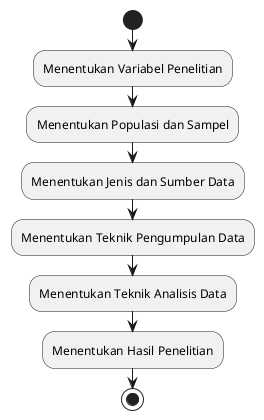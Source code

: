 @startuml
start
:Menentukan Variabel Penelitian;
:Menentukan Populasi dan Sampel;
:Menentukan Jenis dan Sumber Data;
:Menentukan Teknik Pengumpulan Data;
:Menentukan Teknik Analisis Data;
:Menentukan Hasil Penelitian;
stop
@enduml